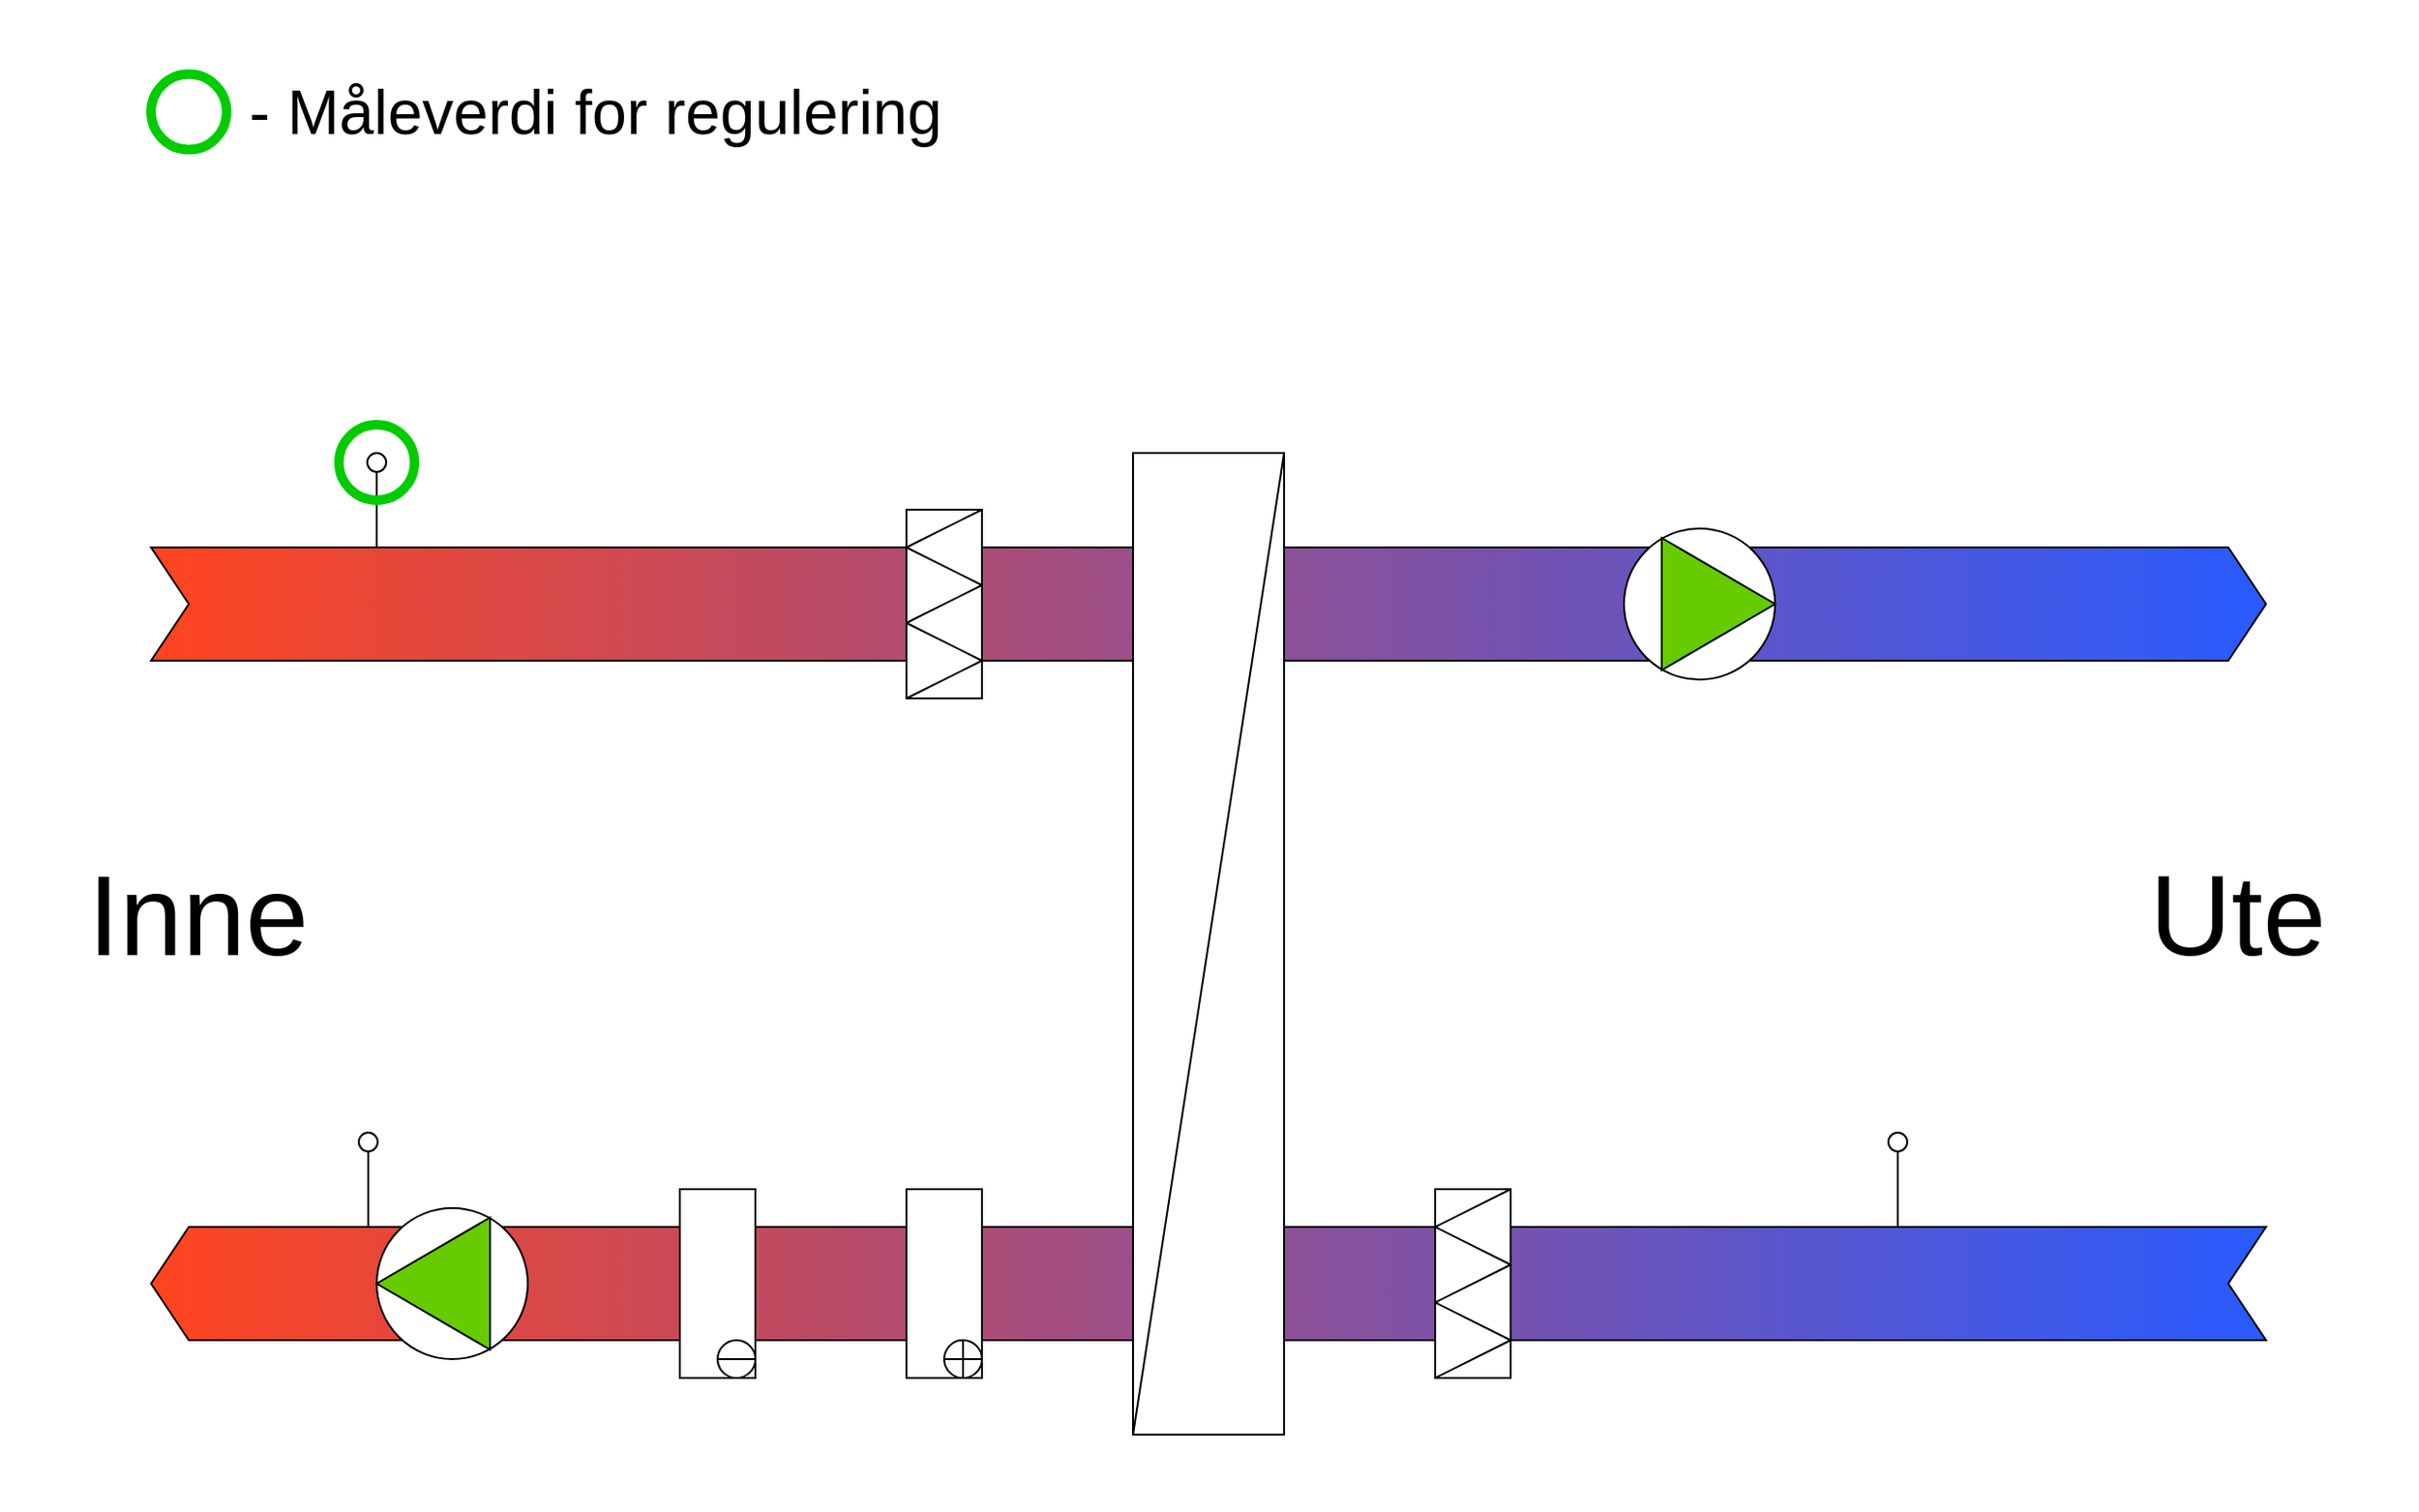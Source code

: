 <mxfile pages="1" version="11.2.7" type="device"><diagram id="B8g8ARdfbTk3gawVPV2g" name="Page-1"><mxGraphModel dx="1104" dy="162" grid="1" gridSize="10" guides="1" tooltips="1" connect="1" arrows="1" fold="1" page="1" pageScale="1" pageWidth="827" pageHeight="1169" math="0" shadow="0"><root><mxCell id="0"/><mxCell id="1" parent="0"/><mxCell id="tMrsy0uFDzaM5jlQrrLT-79" value="" style="rounded=0;whiteSpace=wrap;html=1;strokeWidth=1;fillOpacity=0;strokeColor=none;" parent="1" vertex="1"><mxGeometry x="-240" y="80" width="1280" height="800" as="geometry"/></mxCell><object label="" placeholders="1" id="tMrsy0uFDzaM5jlQrrLT-1"><mxCell style="shape=step;perimeter=stepPerimeter;whiteSpace=wrap;html=1;fixedSize=1;gradientColor=#FF441F;gradientDirection=west;fillColor=#295BFF;" parent="1" vertex="1"><mxGeometry x="-160" y="370" width="1120" height="60" as="geometry"/></mxCell></object><mxCell id="tMrsy0uFDzaM5jlQrrLT-2" value="" style="shape=step;perimeter=stepPerimeter;whiteSpace=wrap;html=1;fixedSize=1;rotation=-180;fillColor=#295BFF;gradientColor=#FF441F;gradientDirection=east;" parent="1" vertex="1"><mxGeometry x="-160" y="730" width="1120" height="60" as="geometry"/></mxCell><mxCell id="tMrsy0uFDzaM5jlQrrLT-15" value="" style="group" parent="1" vertex="1" connectable="0"><mxGeometry x="360" y="320" width="80" height="520" as="geometry"/></mxCell><mxCell id="tMrsy0uFDzaM5jlQrrLT-3" value="" style="rounded=0;whiteSpace=wrap;html=1;" parent="tMrsy0uFDzaM5jlQrrLT-15" vertex="1"><mxGeometry width="80" height="520" as="geometry"/></mxCell><mxCell id="tMrsy0uFDzaM5jlQrrLT-4" value="" style="endArrow=none;html=1;" parent="tMrsy0uFDzaM5jlQrrLT-15" edge="1"><mxGeometry width="50" height="50" relative="1" as="geometry"><mxPoint y="520" as="sourcePoint"/><mxPoint x="80" as="targetPoint"/></mxGeometry></mxCell><mxCell id="tMrsy0uFDzaM5jlQrrLT-16" value="" style="group" parent="1" vertex="1" connectable="0"><mxGeometry x="240" y="350" width="40" height="100" as="geometry"/></mxCell><mxCell id="tMrsy0uFDzaM5jlQrrLT-17" value="" style="rounded=0;whiteSpace=wrap;html=1;" parent="tMrsy0uFDzaM5jlQrrLT-16" vertex="1"><mxGeometry width="40" height="100" as="geometry"/></mxCell><mxCell id="tMrsy0uFDzaM5jlQrrLT-18" value="" style="endArrow=none;html=1;" parent="tMrsy0uFDzaM5jlQrrLT-16" edge="1"><mxGeometry width="50" height="50" relative="1" as="geometry"><mxPoint y="20" as="sourcePoint"/><mxPoint x="40" as="targetPoint"/></mxGeometry></mxCell><mxCell id="tMrsy0uFDzaM5jlQrrLT-19" value="" style="endArrow=none;html=1;" parent="tMrsy0uFDzaM5jlQrrLT-16" edge="1"><mxGeometry width="50" height="50" relative="1" as="geometry"><mxPoint y="20" as="sourcePoint"/><mxPoint x="40" y="40" as="targetPoint"/></mxGeometry></mxCell><mxCell id="tMrsy0uFDzaM5jlQrrLT-20" value="" style="endArrow=none;html=1;" parent="tMrsy0uFDzaM5jlQrrLT-16" edge="1"><mxGeometry width="50" height="50" relative="1" as="geometry"><mxPoint y="60" as="sourcePoint"/><mxPoint x="40" y="40" as="targetPoint"/></mxGeometry></mxCell><mxCell id="tMrsy0uFDzaM5jlQrrLT-21" value="" style="endArrow=none;html=1;" parent="tMrsy0uFDzaM5jlQrrLT-16" edge="1"><mxGeometry width="50" height="50" relative="1" as="geometry"><mxPoint y="60" as="sourcePoint"/><mxPoint x="40" y="80" as="targetPoint"/></mxGeometry></mxCell><mxCell id="tMrsy0uFDzaM5jlQrrLT-22" value="" style="endArrow=none;html=1;" parent="tMrsy0uFDzaM5jlQrrLT-16" edge="1"><mxGeometry width="50" height="50" relative="1" as="geometry"><mxPoint y="100" as="sourcePoint"/><mxPoint x="40" y="80" as="targetPoint"/></mxGeometry></mxCell><object label="" id="tMrsy0uFDzaM5jlQrrLT-25"><mxCell style="group" parent="1" vertex="1" connectable="0"><mxGeometry x="620" y="360" width="80" height="80" as="geometry"/></mxCell></object><mxCell id="tMrsy0uFDzaM5jlQrrLT-23" value="" style="ellipse;whiteSpace=wrap;html=1;aspect=fixed;" parent="tMrsy0uFDzaM5jlQrrLT-25" vertex="1"><mxGeometry width="80" height="80" as="geometry"/></mxCell><mxCell id="tMrsy0uFDzaM5jlQrrLT-24" value="" style="triangle;whiteSpace=wrap;html=1;fillColor=#66CC00;" parent="tMrsy0uFDzaM5jlQrrLT-25" vertex="1"><mxGeometry x="20" y="5" width="60" height="70" as="geometry"/></mxCell><mxCell id="tMrsy0uFDzaM5jlQrrLT-26" value="" style="group;rotation=180;" parent="1" vertex="1" connectable="0"><mxGeometry x="-40.5" y="720" width="80" height="80" as="geometry"/></mxCell><mxCell id="tMrsy0uFDzaM5jlQrrLT-27" value="" style="ellipse;whiteSpace=wrap;html=1;aspect=fixed;rotation=180;" parent="tMrsy0uFDzaM5jlQrrLT-26" vertex="1"><mxGeometry width="80" height="80" as="geometry"/></mxCell><mxCell id="tMrsy0uFDzaM5jlQrrLT-28" value="" style="triangle;whiteSpace=wrap;html=1;rotation=180;fillColor=#66CC00;" parent="tMrsy0uFDzaM5jlQrrLT-26" vertex="1"><mxGeometry y="5" width="60" height="70" as="geometry"/></mxCell><mxCell id="tMrsy0uFDzaM5jlQrrLT-65" value="" style="group" parent="1" vertex="1" connectable="0"><mxGeometry x="-50" y="680" width="10" height="50" as="geometry"/></mxCell><mxCell id="tMrsy0uFDzaM5jlQrrLT-63" value="" style="endArrow=none;html=1;" parent="tMrsy0uFDzaM5jlQrrLT-65" edge="1"><mxGeometry width="50" height="50" relative="1" as="geometry"><mxPoint x="5" y="50" as="sourcePoint"/><mxPoint x="5" y="10" as="targetPoint"/></mxGeometry></mxCell><mxCell id="tMrsy0uFDzaM5jlQrrLT-64" value="" style="ellipse;whiteSpace=wrap;html=1;aspect=fixed;strokeWidth=1;" parent="tMrsy0uFDzaM5jlQrrLT-65" vertex="1"><mxGeometry width="10" height="10" as="geometry"/></mxCell><mxCell id="tMrsy0uFDzaM5jlQrrLT-68" value="" style="group" parent="1" vertex="1" connectable="0"><mxGeometry x="760" y="680" width="10" height="50" as="geometry"/></mxCell><mxCell id="tMrsy0uFDzaM5jlQrrLT-69" value="" style="endArrow=none;html=1;" parent="tMrsy0uFDzaM5jlQrrLT-68" edge="1"><mxGeometry width="50" height="50" relative="1" as="geometry"><mxPoint x="5" y="50" as="sourcePoint"/><mxPoint x="5" y="10" as="targetPoint"/></mxGeometry></mxCell><mxCell id="tMrsy0uFDzaM5jlQrrLT-70" value="" style="ellipse;whiteSpace=wrap;html=1;aspect=fixed;strokeWidth=1;" parent="tMrsy0uFDzaM5jlQrrLT-68" vertex="1"><mxGeometry width="10" height="10" as="geometry"/></mxCell><mxCell id="tMrsy0uFDzaM5jlQrrLT-74" value="" style="rounded=0;whiteSpace=wrap;html=1;strokeWidth=1;" parent="1" vertex="1"><mxGeometry x="120" y="710" width="40" height="100" as="geometry"/></mxCell><mxCell id="tMrsy0uFDzaM5jlQrrLT-75" value="" style="rounded=0;whiteSpace=wrap;html=1;strokeWidth=1;" parent="1" vertex="1"><mxGeometry x="240" y="710" width="40" height="100" as="geometry"/></mxCell><mxCell id="tMrsy0uFDzaM5jlQrrLT-76" value="" style="shape=lineEllipse;perimeter=ellipsePerimeter;whiteSpace=wrap;html=1;backgroundOutline=1;strokeWidth=1;" parent="1" vertex="1"><mxGeometry x="140" y="790" width="20" height="20" as="geometry"/></mxCell><mxCell id="tMrsy0uFDzaM5jlQrrLT-77" value="" style="shape=orEllipse;perimeter=ellipsePerimeter;whiteSpace=wrap;html=1;backgroundOutline=1;strokeWidth=1;" parent="1" vertex="1"><mxGeometry x="260" y="790" width="20" height="20" as="geometry"/></mxCell><mxCell id="tMrsy0uFDzaM5jlQrrLT-14" value="" style="group" parent="1" vertex="1" connectable="0"><mxGeometry x="520" y="710" width="40" height="100" as="geometry"/></mxCell><mxCell id="tMrsy0uFDzaM5jlQrrLT-5" value="" style="rounded=0;whiteSpace=wrap;html=1;" parent="tMrsy0uFDzaM5jlQrrLT-14" vertex="1"><mxGeometry width="40" height="100" as="geometry"/></mxCell><mxCell id="tMrsy0uFDzaM5jlQrrLT-9" value="" style="endArrow=none;html=1;" parent="tMrsy0uFDzaM5jlQrrLT-14" edge="1"><mxGeometry width="50" height="50" relative="1" as="geometry"><mxPoint y="20" as="sourcePoint"/><mxPoint x="40" as="targetPoint"/></mxGeometry></mxCell><mxCell id="tMrsy0uFDzaM5jlQrrLT-10" value="" style="endArrow=none;html=1;" parent="tMrsy0uFDzaM5jlQrrLT-14" edge="1"><mxGeometry width="50" height="50" relative="1" as="geometry"><mxPoint y="20" as="sourcePoint"/><mxPoint x="40" y="40" as="targetPoint"/></mxGeometry></mxCell><mxCell id="tMrsy0uFDzaM5jlQrrLT-11" value="" style="endArrow=none;html=1;" parent="tMrsy0uFDzaM5jlQrrLT-14" edge="1"><mxGeometry width="50" height="50" relative="1" as="geometry"><mxPoint y="60" as="sourcePoint"/><mxPoint x="40" y="40" as="targetPoint"/></mxGeometry></mxCell><mxCell id="tMrsy0uFDzaM5jlQrrLT-12" value="" style="endArrow=none;html=1;" parent="tMrsy0uFDzaM5jlQrrLT-14" edge="1"><mxGeometry width="50" height="50" relative="1" as="geometry"><mxPoint y="60" as="sourcePoint"/><mxPoint x="40" y="80" as="targetPoint"/></mxGeometry></mxCell><mxCell id="tMrsy0uFDzaM5jlQrrLT-13" value="" style="endArrow=none;html=1;" parent="tMrsy0uFDzaM5jlQrrLT-14" edge="1"><mxGeometry width="50" height="50" relative="1" as="geometry"><mxPoint y="100" as="sourcePoint"/><mxPoint x="40" y="80" as="targetPoint"/></mxGeometry></mxCell><mxCell id="tMrsy0uFDzaM5jlQrrLT-71" value="" style="group" parent="1" vertex="1" connectable="0"><mxGeometry x="-45.5" y="320" width="10" height="50" as="geometry"/></mxCell><mxCell id="tMrsy0uFDzaM5jlQrrLT-72" value="" style="endArrow=none;html=1;" parent="tMrsy0uFDzaM5jlQrrLT-71" edge="1"><mxGeometry width="50" height="50" relative="1" as="geometry"><mxPoint x="5" y="50" as="sourcePoint"/><mxPoint x="5" y="10" as="targetPoint"/></mxGeometry></mxCell><mxCell id="tMrsy0uFDzaM5jlQrrLT-73" value="" style="ellipse;whiteSpace=wrap;html=1;aspect=fixed;strokeWidth=1;" parent="tMrsy0uFDzaM5jlQrrLT-71" vertex="1"><mxGeometry width="10" height="10" as="geometry"/></mxCell><mxCell id="EsZRXjcE-_U_Yr90MpAS-1" value="Ute" style="text;html=1;strokeColor=none;fillColor=none;align=center;verticalAlign=middle;whiteSpace=wrap;rounded=0;fontSize=60;" parent="1" vertex="1"><mxGeometry x="880" y="540" width="130" height="50" as="geometry"/></mxCell><mxCell id="EsZRXjcE-_U_Yr90MpAS-2" value="Inne" style="text;html=1;strokeColor=none;fillColor=none;align=center;verticalAlign=middle;whiteSpace=wrap;rounded=0;fontSize=60;direction=south;" parent="1" vertex="1"><mxGeometry x="-200" y="540" width="130" height="50" as="geometry"/></mxCell><mxCell id="EsZRXjcE-_U_Yr90MpAS-14" value="" style="ellipse;whiteSpace=wrap;html=1;aspect=fixed;fontSize=26;fillColor=none;strokeColor=#00CC00;strokeWidth=5;" parent="1" vertex="1"><mxGeometry x="-60.5" y="305" width="40" height="40" as="geometry"/></mxCell><mxCell id="EsZRXjcE-_U_Yr90MpAS-17" value="" style="group" parent="1" vertex="1" connectable="0"><mxGeometry x="-160" y="119.31" width="550" height="40" as="geometry"/></mxCell><mxCell id="EsZRXjcE-_U_Yr90MpAS-15" value="" style="ellipse;whiteSpace=wrap;html=1;aspect=fixed;fontSize=26;fillColor=none;strokeColor=#00CC00;strokeWidth=5;align=left;" parent="EsZRXjcE-_U_Yr90MpAS-17" vertex="1"><mxGeometry width="40" height="40" as="geometry"/></mxCell><mxCell id="EsZRXjcE-_U_Yr90MpAS-16" value="- Måleverdi for regulering" style="text;html=1;strokeColor=none;fillColor=none;align=left;verticalAlign=middle;whiteSpace=wrap;rounded=0;fontSize=33;" parent="EsZRXjcE-_U_Yr90MpAS-17" vertex="1"><mxGeometry x="50" width="500" height="40" as="geometry"/></mxCell></root></mxGraphModel></diagram></mxfile>